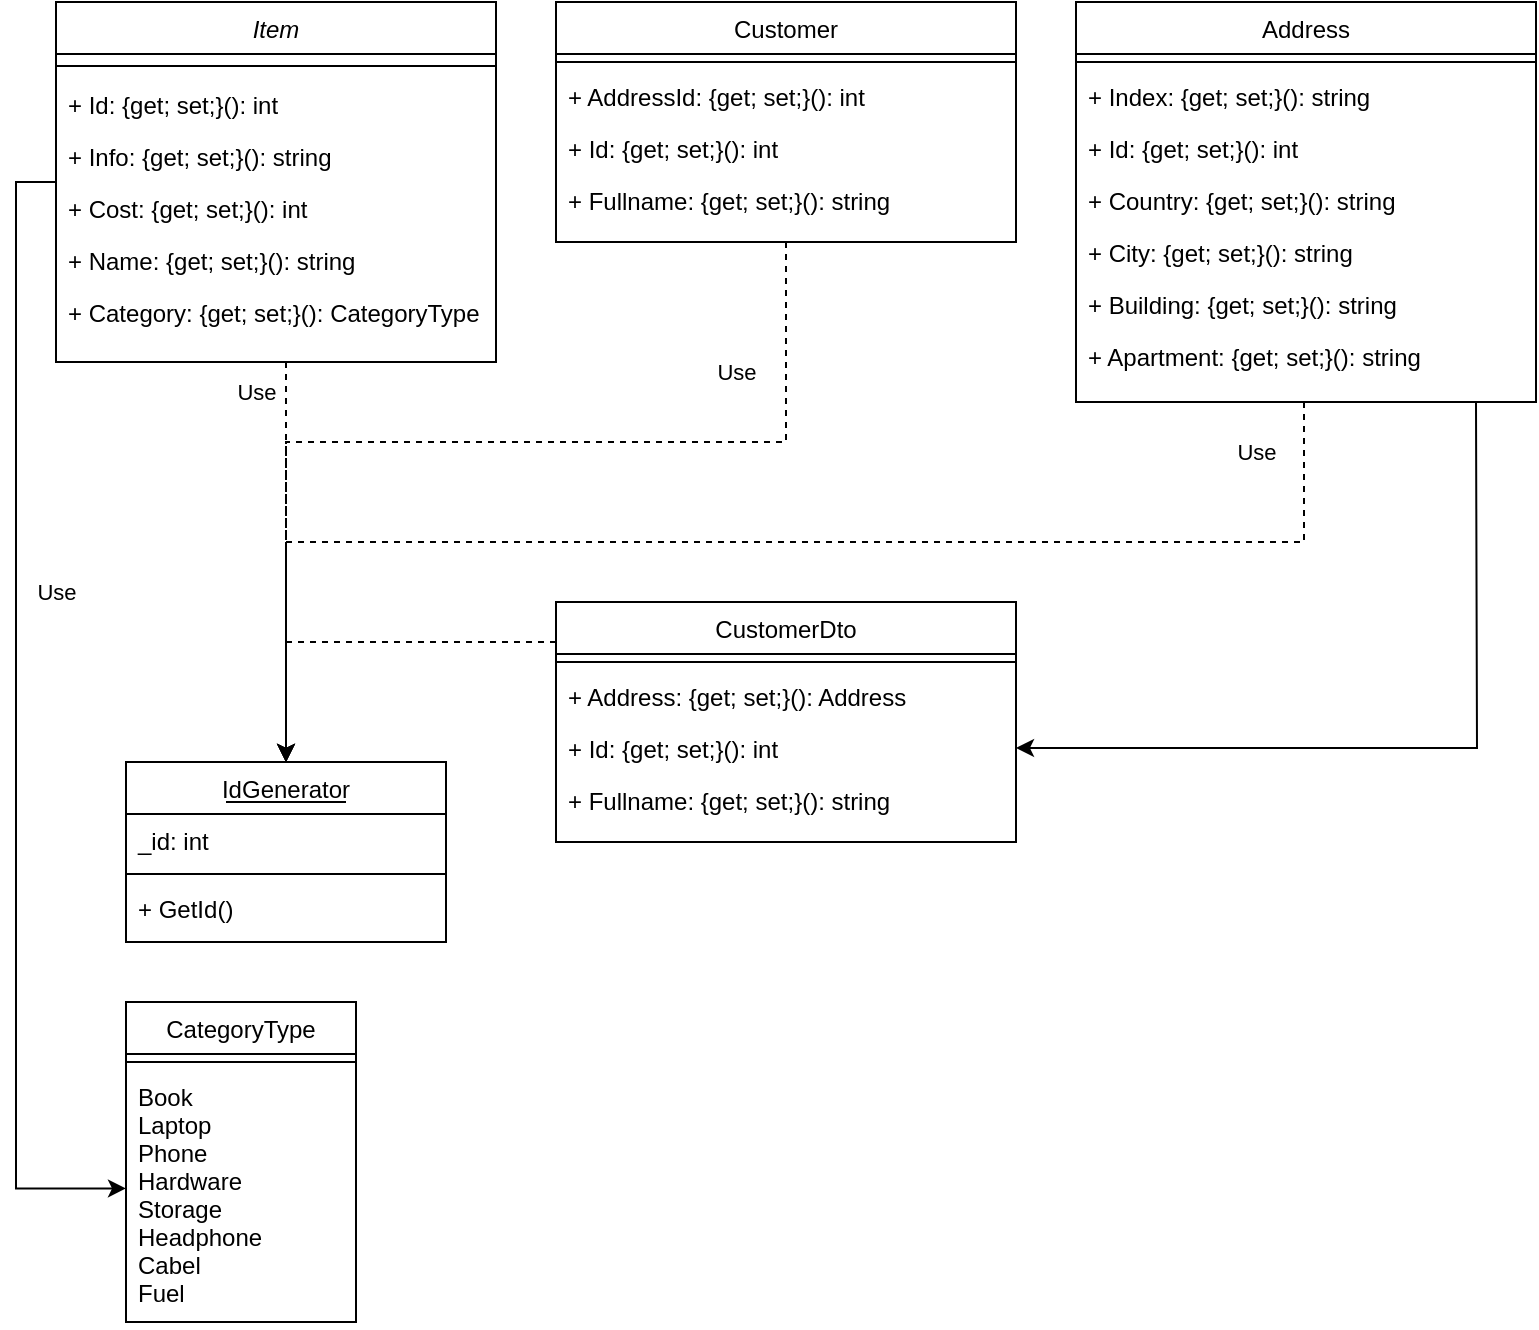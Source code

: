 <mxfile version="24.0.1" type="device">
  <diagram id="C5RBs43oDa-KdzZeNtuy" name="Page-1">
    <mxGraphModel dx="1395" dy="645" grid="1" gridSize="10" guides="1" tooltips="1" connect="1" arrows="1" fold="1" page="1" pageScale="1" pageWidth="827" pageHeight="1169" math="0" shadow="0">
      <root>
        <mxCell id="WIyWlLk6GJQsqaUBKTNV-0" />
        <mxCell id="WIyWlLk6GJQsqaUBKTNV-1" parent="WIyWlLk6GJQsqaUBKTNV-0" />
        <mxCell id="XeaX_eDILsqCxtb4d6ti-2" style="edgeStyle=orthogonalEdgeStyle;dashed=1;rounded=0;orthogonalLoop=1;jettySize=auto;html=1;entryX=0.5;entryY=0;entryDx=0;entryDy=0;" parent="WIyWlLk6GJQsqaUBKTNV-1" source="zkfFHV4jXpPFQw0GAbJ--0" target="zkfFHV4jXpPFQw0GAbJ--6" edge="1">
          <mxGeometry relative="1" as="geometry">
            <Array as="points">
              <mxPoint x="155" y="290" />
              <mxPoint x="155" y="290" />
            </Array>
          </mxGeometry>
        </mxCell>
        <mxCell id="zkfFHV4jXpPFQw0GAbJ--0" value="Item" style="swimlane;fontStyle=2;align=center;verticalAlign=top;childLayout=stackLayout;horizontal=1;startSize=26;horizontalStack=0;resizeParent=1;resizeLast=0;collapsible=1;marginBottom=0;rounded=0;shadow=0;strokeWidth=1;" parent="WIyWlLk6GJQsqaUBKTNV-1" vertex="1">
          <mxGeometry x="40" y="60" width="220" height="180" as="geometry">
            <mxRectangle x="230" y="140" width="160" height="26" as="alternateBounds" />
          </mxGeometry>
        </mxCell>
        <mxCell id="zkfFHV4jXpPFQw0GAbJ--4" value="" style="line;html=1;strokeWidth=1;align=left;verticalAlign=middle;spacingTop=-1;spacingLeft=3;spacingRight=3;rotatable=0;labelPosition=right;points=[];portConstraint=eastwest;" parent="zkfFHV4jXpPFQw0GAbJ--0" vertex="1">
          <mxGeometry y="26" width="220" height="12" as="geometry" />
        </mxCell>
        <mxCell id="zkfFHV4jXpPFQw0GAbJ--1" value="+ Id: {get; set;}(): int" style="text;align=left;verticalAlign=top;spacingLeft=4;spacingRight=4;overflow=hidden;rotatable=0;points=[[0,0.5],[1,0.5]];portConstraint=eastwest;" parent="zkfFHV4jXpPFQw0GAbJ--0" vertex="1">
          <mxGeometry y="38" width="220" height="26" as="geometry" />
        </mxCell>
        <mxCell id="zkfFHV4jXpPFQw0GAbJ--3" value="+ Info: {get; set;}(): string" style="text;align=left;verticalAlign=top;spacingLeft=4;spacingRight=4;overflow=hidden;rotatable=0;points=[[0,0.5],[1,0.5]];portConstraint=eastwest;rounded=0;shadow=0;html=0;" parent="zkfFHV4jXpPFQw0GAbJ--0" vertex="1">
          <mxGeometry y="64" width="220" height="26" as="geometry" />
        </mxCell>
        <mxCell id="zkfFHV4jXpPFQw0GAbJ--2" value="+ Cost: {get; set;}(): int" style="text;align=left;verticalAlign=top;spacingLeft=4;spacingRight=4;overflow=hidden;rotatable=0;points=[[0,0.5],[1,0.5]];portConstraint=eastwest;rounded=0;shadow=0;html=0;" parent="zkfFHV4jXpPFQw0GAbJ--0" vertex="1">
          <mxGeometry y="90" width="220" height="26" as="geometry" />
        </mxCell>
        <mxCell id="XeaX_eDILsqCxtb4d6ti-5" value="+ Name: {get; set;}(): string" style="text;align=left;verticalAlign=top;spacingLeft=4;spacingRight=4;overflow=hidden;rotatable=0;points=[[0,0.5],[1,0.5]];portConstraint=eastwest;rounded=0;shadow=0;html=0;" parent="zkfFHV4jXpPFQw0GAbJ--0" vertex="1">
          <mxGeometry y="116" width="220" height="26" as="geometry" />
        </mxCell>
        <mxCell id="1FXbryNG6vOp1FcMCfej-11" value="+ Category: {get; set;}(): CategoryType" style="text;align=left;verticalAlign=top;spacingLeft=4;spacingRight=4;overflow=hidden;rotatable=0;points=[[0,0.5],[1,0.5]];portConstraint=eastwest;rounded=0;shadow=0;html=0;" parent="zkfFHV4jXpPFQw0GAbJ--0" vertex="1">
          <mxGeometry y="142" width="220" height="26" as="geometry" />
        </mxCell>
        <mxCell id="zkfFHV4jXpPFQw0GAbJ--6" value="IdGenerator" style="swimlane;fontStyle=0;align=center;verticalAlign=top;childLayout=stackLayout;horizontal=1;startSize=26;horizontalStack=0;resizeParent=1;resizeLast=0;collapsible=1;marginBottom=0;rounded=0;shadow=0;strokeWidth=1;" parent="WIyWlLk6GJQsqaUBKTNV-1" vertex="1">
          <mxGeometry x="75" y="440" width="160" height="90" as="geometry">
            <mxRectangle x="130" y="380" width="160" height="26" as="alternateBounds" />
          </mxGeometry>
        </mxCell>
        <mxCell id="pJGje-GR6U3OnLMnwZaY-0" value="" style="endArrow=none;html=1;rounded=0;" edge="1" parent="zkfFHV4jXpPFQw0GAbJ--6">
          <mxGeometry width="50" height="50" relative="1" as="geometry">
            <mxPoint x="50" y="20" as="sourcePoint" />
            <mxPoint x="110" y="20" as="targetPoint" />
          </mxGeometry>
        </mxCell>
        <mxCell id="zkfFHV4jXpPFQw0GAbJ--7" value="_id: int" style="text;align=left;verticalAlign=top;spacingLeft=4;spacingRight=4;overflow=hidden;rotatable=0;points=[[0,0.5],[1,0.5]];portConstraint=eastwest;" parent="zkfFHV4jXpPFQw0GAbJ--6" vertex="1">
          <mxGeometry y="26" width="160" height="26" as="geometry" />
        </mxCell>
        <mxCell id="zkfFHV4jXpPFQw0GAbJ--9" value="" style="line;html=1;strokeWidth=1;align=left;verticalAlign=middle;spacingTop=-1;spacingLeft=3;spacingRight=3;rotatable=0;labelPosition=right;points=[];portConstraint=eastwest;" parent="zkfFHV4jXpPFQw0GAbJ--6" vertex="1">
          <mxGeometry y="52" width="160" height="8" as="geometry" />
        </mxCell>
        <mxCell id="zkfFHV4jXpPFQw0GAbJ--11" value="+ GetId()" style="text;align=left;verticalAlign=top;spacingLeft=4;spacingRight=4;overflow=hidden;rotatable=0;points=[[0,0.5],[1,0.5]];portConstraint=eastwest;" parent="zkfFHV4jXpPFQw0GAbJ--6" vertex="1">
          <mxGeometry y="60" width="160" height="26" as="geometry" />
        </mxCell>
        <object label="" placeholders="1" id="wr41SLACgsVKy_Nz010O-1">
          <mxCell style="edgeStyle=orthogonalEdgeStyle;dashed=1;rounded=0;orthogonalLoop=1;jettySize=auto;html=1;entryX=0.5;entryY=0;entryDx=0;entryDy=0;strokeColor=default;align=center;verticalAlign=middle;fontFamily=Helvetica;fontSize=11;fontColor=default;labelBackgroundColor=default;endArrow=classic;" parent="WIyWlLk6GJQsqaUBKTNV-1" source="zkfFHV4jXpPFQw0GAbJ--17" target="zkfFHV4jXpPFQw0GAbJ--6" edge="1">
            <mxGeometry relative="1" as="geometry">
              <Array as="points">
                <mxPoint x="405" y="280" />
                <mxPoint x="155" y="280" />
              </Array>
            </mxGeometry>
          </mxCell>
        </object>
        <mxCell id="zkfFHV4jXpPFQw0GAbJ--17" value="Customer" style="swimlane;fontStyle=0;align=center;verticalAlign=top;childLayout=stackLayout;horizontal=1;startSize=26;horizontalStack=0;resizeParent=1;resizeLast=0;collapsible=1;marginBottom=0;rounded=0;shadow=0;strokeWidth=1;" parent="WIyWlLk6GJQsqaUBKTNV-1" vertex="1">
          <mxGeometry x="290" y="60" width="230" height="120" as="geometry">
            <mxRectangle x="550" y="140" width="160" height="26" as="alternateBounds" />
          </mxGeometry>
        </mxCell>
        <mxCell id="zkfFHV4jXpPFQw0GAbJ--23" value="" style="line;html=1;strokeWidth=1;align=left;verticalAlign=middle;spacingTop=-1;spacingLeft=3;spacingRight=3;rotatable=0;labelPosition=right;points=[];portConstraint=eastwest;" parent="zkfFHV4jXpPFQw0GAbJ--17" vertex="1">
          <mxGeometry y="26" width="230" height="8" as="geometry" />
        </mxCell>
        <mxCell id="zkfFHV4jXpPFQw0GAbJ--19" value="+ AddressId: {get; set;}(): int" style="text;align=left;verticalAlign=top;spacingLeft=4;spacingRight=4;overflow=hidden;rotatable=0;points=[[0,0.5],[1,0.5]];portConstraint=eastwest;rounded=0;shadow=0;html=0;" parent="zkfFHV4jXpPFQw0GAbJ--17" vertex="1">
          <mxGeometry y="34" width="230" height="26" as="geometry" />
        </mxCell>
        <mxCell id="zkfFHV4jXpPFQw0GAbJ--18" value="+ Id: {get; set;}(): int" style="text;align=left;verticalAlign=top;spacingLeft=4;spacingRight=4;overflow=hidden;rotatable=0;points=[[0,0.5],[1,0.5]];portConstraint=eastwest;" parent="zkfFHV4jXpPFQw0GAbJ--17" vertex="1">
          <mxGeometry y="60" width="230" height="26" as="geometry" />
        </mxCell>
        <mxCell id="zkfFHV4jXpPFQw0GAbJ--20" value="+ Fullname: {get; set;}(): string" style="text;align=left;verticalAlign=top;spacingLeft=4;spacingRight=4;overflow=hidden;rotatable=0;points=[[0,0.5],[1,0.5]];portConstraint=eastwest;rounded=0;shadow=0;html=0;" parent="zkfFHV4jXpPFQw0GAbJ--17" vertex="1">
          <mxGeometry y="86" width="230" height="26" as="geometry" />
        </mxCell>
        <mxCell id="wr41SLACgsVKy_Nz010O-3" value="Use" style="text;html=1;align=center;verticalAlign=middle;resizable=0;points=[];autosize=1;strokeColor=none;fillColor=none;fontFamily=Helvetica;fontSize=11;fontColor=default;labelBackgroundColor=default;" parent="WIyWlLk6GJQsqaUBKTNV-1" vertex="1">
          <mxGeometry x="360" y="230" width="40" height="30" as="geometry" />
        </mxCell>
        <mxCell id="wr41SLACgsVKy_Nz010O-4" value="Use" style="text;html=1;align=center;verticalAlign=middle;resizable=0;points=[];autosize=1;strokeColor=none;fillColor=none;fontFamily=Helvetica;fontSize=11;fontColor=default;labelBackgroundColor=default;" parent="WIyWlLk6GJQsqaUBKTNV-1" vertex="1">
          <mxGeometry x="120" y="240" width="40" height="30" as="geometry" />
        </mxCell>
        <mxCell id="pJGje-GR6U3OnLMnwZaY-2" style="edgeStyle=orthogonalEdgeStyle;rounded=0;orthogonalLoop=1;jettySize=auto;html=1;entryX=1;entryY=0.5;entryDx=0;entryDy=0;" edge="1" parent="WIyWlLk6GJQsqaUBKTNV-1" target="1FXbryNG6vOp1FcMCfej-26">
          <mxGeometry relative="1" as="geometry">
            <mxPoint x="750" y="260" as="sourcePoint" />
          </mxGeometry>
        </mxCell>
        <mxCell id="1FXbryNG6vOp1FcMCfej-0" value="Address" style="swimlane;fontStyle=0;align=center;verticalAlign=top;childLayout=stackLayout;horizontal=1;startSize=26;horizontalStack=0;resizeParent=1;resizeLast=0;collapsible=1;marginBottom=0;rounded=0;shadow=0;strokeWidth=1;" parent="WIyWlLk6GJQsqaUBKTNV-1" vertex="1">
          <mxGeometry x="550" y="60" width="230" height="200" as="geometry">
            <mxRectangle x="550" y="140" width="160" height="26" as="alternateBounds" />
          </mxGeometry>
        </mxCell>
        <mxCell id="1FXbryNG6vOp1FcMCfej-1" value="" style="line;html=1;strokeWidth=1;align=left;verticalAlign=middle;spacingTop=-1;spacingLeft=3;spacingRight=3;rotatable=0;labelPosition=right;points=[];portConstraint=eastwest;" parent="1FXbryNG6vOp1FcMCfej-0" vertex="1">
          <mxGeometry y="26" width="230" height="8" as="geometry" />
        </mxCell>
        <mxCell id="1FXbryNG6vOp1FcMCfej-2" value="+ Index: {get; set;}(): string" style="text;align=left;verticalAlign=top;spacingLeft=4;spacingRight=4;overflow=hidden;rotatable=0;points=[[0,0.5],[1,0.5]];portConstraint=eastwest;rounded=0;shadow=0;html=0;" parent="1FXbryNG6vOp1FcMCfej-0" vertex="1">
          <mxGeometry y="34" width="230" height="26" as="geometry" />
        </mxCell>
        <mxCell id="1FXbryNG6vOp1FcMCfej-3" value="+ Id: {get; set;}(): int" style="text;align=left;verticalAlign=top;spacingLeft=4;spacingRight=4;overflow=hidden;rotatable=0;points=[[0,0.5],[1,0.5]];portConstraint=eastwest;" parent="1FXbryNG6vOp1FcMCfej-0" vertex="1">
          <mxGeometry y="60" width="230" height="26" as="geometry" />
        </mxCell>
        <mxCell id="1FXbryNG6vOp1FcMCfej-4" value="+ Country: {get; set;}(): string" style="text;align=left;verticalAlign=top;spacingLeft=4;spacingRight=4;overflow=hidden;rotatable=0;points=[[0,0.5],[1,0.5]];portConstraint=eastwest;rounded=0;shadow=0;html=0;" parent="1FXbryNG6vOp1FcMCfej-0" vertex="1">
          <mxGeometry y="86" width="230" height="26" as="geometry" />
        </mxCell>
        <mxCell id="1FXbryNG6vOp1FcMCfej-6" value="+ City: {get; set;}(): string" style="text;align=left;verticalAlign=top;spacingLeft=4;spacingRight=4;overflow=hidden;rotatable=0;points=[[0,0.5],[1,0.5]];portConstraint=eastwest;rounded=0;shadow=0;html=0;" parent="1FXbryNG6vOp1FcMCfej-0" vertex="1">
          <mxGeometry y="112" width="230" height="26" as="geometry" />
        </mxCell>
        <mxCell id="1FXbryNG6vOp1FcMCfej-7" value="+ Building: {get; set;}(): string" style="text;align=left;verticalAlign=top;spacingLeft=4;spacingRight=4;overflow=hidden;rotatable=0;points=[[0,0.5],[1,0.5]];portConstraint=eastwest;rounded=0;shadow=0;html=0;" parent="1FXbryNG6vOp1FcMCfej-0" vertex="1">
          <mxGeometry y="138" width="230" height="26" as="geometry" />
        </mxCell>
        <mxCell id="1FXbryNG6vOp1FcMCfej-8" value="+ Apartment: {get; set;}(): string" style="text;align=left;verticalAlign=top;spacingLeft=4;spacingRight=4;overflow=hidden;rotatable=0;points=[[0,0.5],[1,0.5]];portConstraint=eastwest;rounded=0;shadow=0;html=0;" parent="1FXbryNG6vOp1FcMCfej-0" vertex="1">
          <mxGeometry y="164" width="230" height="36" as="geometry" />
        </mxCell>
        <object label="" placeholders="1" id="1FXbryNG6vOp1FcMCfej-9">
          <mxCell style="edgeStyle=orthogonalEdgeStyle;dashed=1;rounded=0;orthogonalLoop=1;jettySize=auto;html=1;entryX=0.5;entryY=0;entryDx=0;entryDy=0;strokeColor=default;align=center;verticalAlign=middle;fontFamily=Helvetica;fontSize=11;fontColor=default;labelBackgroundColor=default;endArrow=classic;" parent="WIyWlLk6GJQsqaUBKTNV-1" target="zkfFHV4jXpPFQw0GAbJ--6" edge="1">
            <mxGeometry relative="1" as="geometry">
              <Array as="points">
                <mxPoint x="664" y="330" />
                <mxPoint x="155" y="330" />
              </Array>
              <mxPoint x="664" y="260" as="sourcePoint" />
              <mxPoint x="414" y="470" as="targetPoint" />
            </mxGeometry>
          </mxCell>
        </object>
        <mxCell id="1FXbryNG6vOp1FcMCfej-10" value="Use" style="text;html=1;align=center;verticalAlign=middle;resizable=0;points=[];autosize=1;strokeColor=none;fillColor=none;fontFamily=Helvetica;fontSize=11;fontColor=default;labelBackgroundColor=default;" parent="WIyWlLk6GJQsqaUBKTNV-1" vertex="1">
          <mxGeometry x="620" y="270" width="40" height="30" as="geometry" />
        </mxCell>
        <mxCell id="1FXbryNG6vOp1FcMCfej-12" value="CategoryType" style="swimlane;fontStyle=0;align=center;verticalAlign=top;childLayout=stackLayout;horizontal=1;startSize=26;horizontalStack=0;resizeParent=1;resizeLast=0;collapsible=1;marginBottom=0;rounded=0;shadow=0;strokeWidth=1;" parent="WIyWlLk6GJQsqaUBKTNV-1" vertex="1">
          <mxGeometry x="75" y="560" width="115" height="160" as="geometry">
            <mxRectangle x="550" y="140" width="160" height="26" as="alternateBounds" />
          </mxGeometry>
        </mxCell>
        <mxCell id="1FXbryNG6vOp1FcMCfej-13" value="" style="line;html=1;strokeWidth=1;align=left;verticalAlign=middle;spacingTop=-1;spacingLeft=3;spacingRight=3;rotatable=0;labelPosition=right;points=[];portConstraint=eastwest;" parent="1FXbryNG6vOp1FcMCfej-12" vertex="1">
          <mxGeometry y="26" width="115" height="8" as="geometry" />
        </mxCell>
        <mxCell id="1FXbryNG6vOp1FcMCfej-14" value="Book&#xa;Laptop&#xa;Phone&#xa;Hardware&#xa;Storage&#xa;Headphone&#xa;Cabel&#xa;Fuel" style="text;align=left;verticalAlign=top;spacingLeft=4;spacingRight=4;overflow=hidden;rotatable=0;points=[[0,0.5],[1,0.5]];portConstraint=eastwest;rounded=0;shadow=0;html=0;" parent="1FXbryNG6vOp1FcMCfej-12" vertex="1">
          <mxGeometry y="34" width="115" height="126" as="geometry" />
        </mxCell>
        <mxCell id="1FXbryNG6vOp1FcMCfej-22" style="edgeStyle=orthogonalEdgeStyle;rounded=0;orthogonalLoop=1;jettySize=auto;html=1;entryX=0;entryY=0.47;entryDx=0;entryDy=0;entryPerimeter=0;" parent="WIyWlLk6GJQsqaUBKTNV-1" source="zkfFHV4jXpPFQw0GAbJ--0" target="1FXbryNG6vOp1FcMCfej-14" edge="1">
          <mxGeometry relative="1" as="geometry">
            <Array as="points">
              <mxPoint x="20" y="150" />
              <mxPoint x="20" y="653" />
            </Array>
          </mxGeometry>
        </mxCell>
        <mxCell id="1FXbryNG6vOp1FcMCfej-23" value="CustomerDto" style="swimlane;fontStyle=0;align=center;verticalAlign=top;childLayout=stackLayout;horizontal=1;startSize=26;horizontalStack=0;resizeParent=1;resizeLast=0;collapsible=1;marginBottom=0;rounded=0;shadow=0;strokeWidth=1;" parent="WIyWlLk6GJQsqaUBKTNV-1" vertex="1">
          <mxGeometry x="290" y="360" width="230" height="120" as="geometry">
            <mxRectangle x="550" y="140" width="160" height="26" as="alternateBounds" />
          </mxGeometry>
        </mxCell>
        <mxCell id="1FXbryNG6vOp1FcMCfej-24" value="" style="line;html=1;strokeWidth=1;align=left;verticalAlign=middle;spacingTop=-1;spacingLeft=3;spacingRight=3;rotatable=0;labelPosition=right;points=[];portConstraint=eastwest;" parent="1FXbryNG6vOp1FcMCfej-23" vertex="1">
          <mxGeometry y="26" width="230" height="8" as="geometry" />
        </mxCell>
        <mxCell id="1FXbryNG6vOp1FcMCfej-25" value="+ Address: {get; set;}(): Address" style="text;align=left;verticalAlign=top;spacingLeft=4;spacingRight=4;overflow=hidden;rotatable=0;points=[[0,0.5],[1,0.5]];portConstraint=eastwest;rounded=0;shadow=0;html=0;" parent="1FXbryNG6vOp1FcMCfej-23" vertex="1">
          <mxGeometry y="34" width="230" height="26" as="geometry" />
        </mxCell>
        <mxCell id="1FXbryNG6vOp1FcMCfej-26" value="+ Id: {get; set;}(): int" style="text;align=left;verticalAlign=top;spacingLeft=4;spacingRight=4;overflow=hidden;rotatable=0;points=[[0,0.5],[1,0.5]];portConstraint=eastwest;" parent="1FXbryNG6vOp1FcMCfej-23" vertex="1">
          <mxGeometry y="60" width="230" height="26" as="geometry" />
        </mxCell>
        <mxCell id="1FXbryNG6vOp1FcMCfej-27" value="+ Fullname: {get; set;}(): string" style="text;align=left;verticalAlign=top;spacingLeft=4;spacingRight=4;overflow=hidden;rotatable=0;points=[[0,0.5],[1,0.5]];portConstraint=eastwest;rounded=0;shadow=0;html=0;" parent="1FXbryNG6vOp1FcMCfej-23" vertex="1">
          <mxGeometry y="86" width="230" height="26" as="geometry" />
        </mxCell>
        <object label="" placeholders="1" id="1FXbryNG6vOp1FcMCfej-29">
          <mxCell style="edgeStyle=orthogonalEdgeStyle;dashed=1;rounded=0;orthogonalLoop=1;jettySize=auto;html=1;strokeColor=default;align=center;verticalAlign=middle;fontFamily=Helvetica;fontSize=11;fontColor=default;labelBackgroundColor=default;endArrow=classic;entryX=0.5;entryY=0;entryDx=0;entryDy=0;" parent="WIyWlLk6GJQsqaUBKTNV-1" target="zkfFHV4jXpPFQw0GAbJ--6" edge="1">
            <mxGeometry relative="1" as="geometry">
              <Array as="points">
                <mxPoint x="155" y="380" />
              </Array>
              <mxPoint x="290" y="380" as="sourcePoint" />
              <mxPoint x="150" y="420" as="targetPoint" />
            </mxGeometry>
          </mxCell>
        </object>
        <mxCell id="pJGje-GR6U3OnLMnwZaY-1" value="Use" style="text;html=1;align=center;verticalAlign=middle;resizable=0;points=[];autosize=1;strokeColor=none;fillColor=none;fontFamily=Helvetica;fontSize=11;fontColor=default;labelBackgroundColor=default;" vertex="1" parent="WIyWlLk6GJQsqaUBKTNV-1">
          <mxGeometry x="20" y="340" width="40" height="30" as="geometry" />
        </mxCell>
      </root>
    </mxGraphModel>
  </diagram>
</mxfile>
